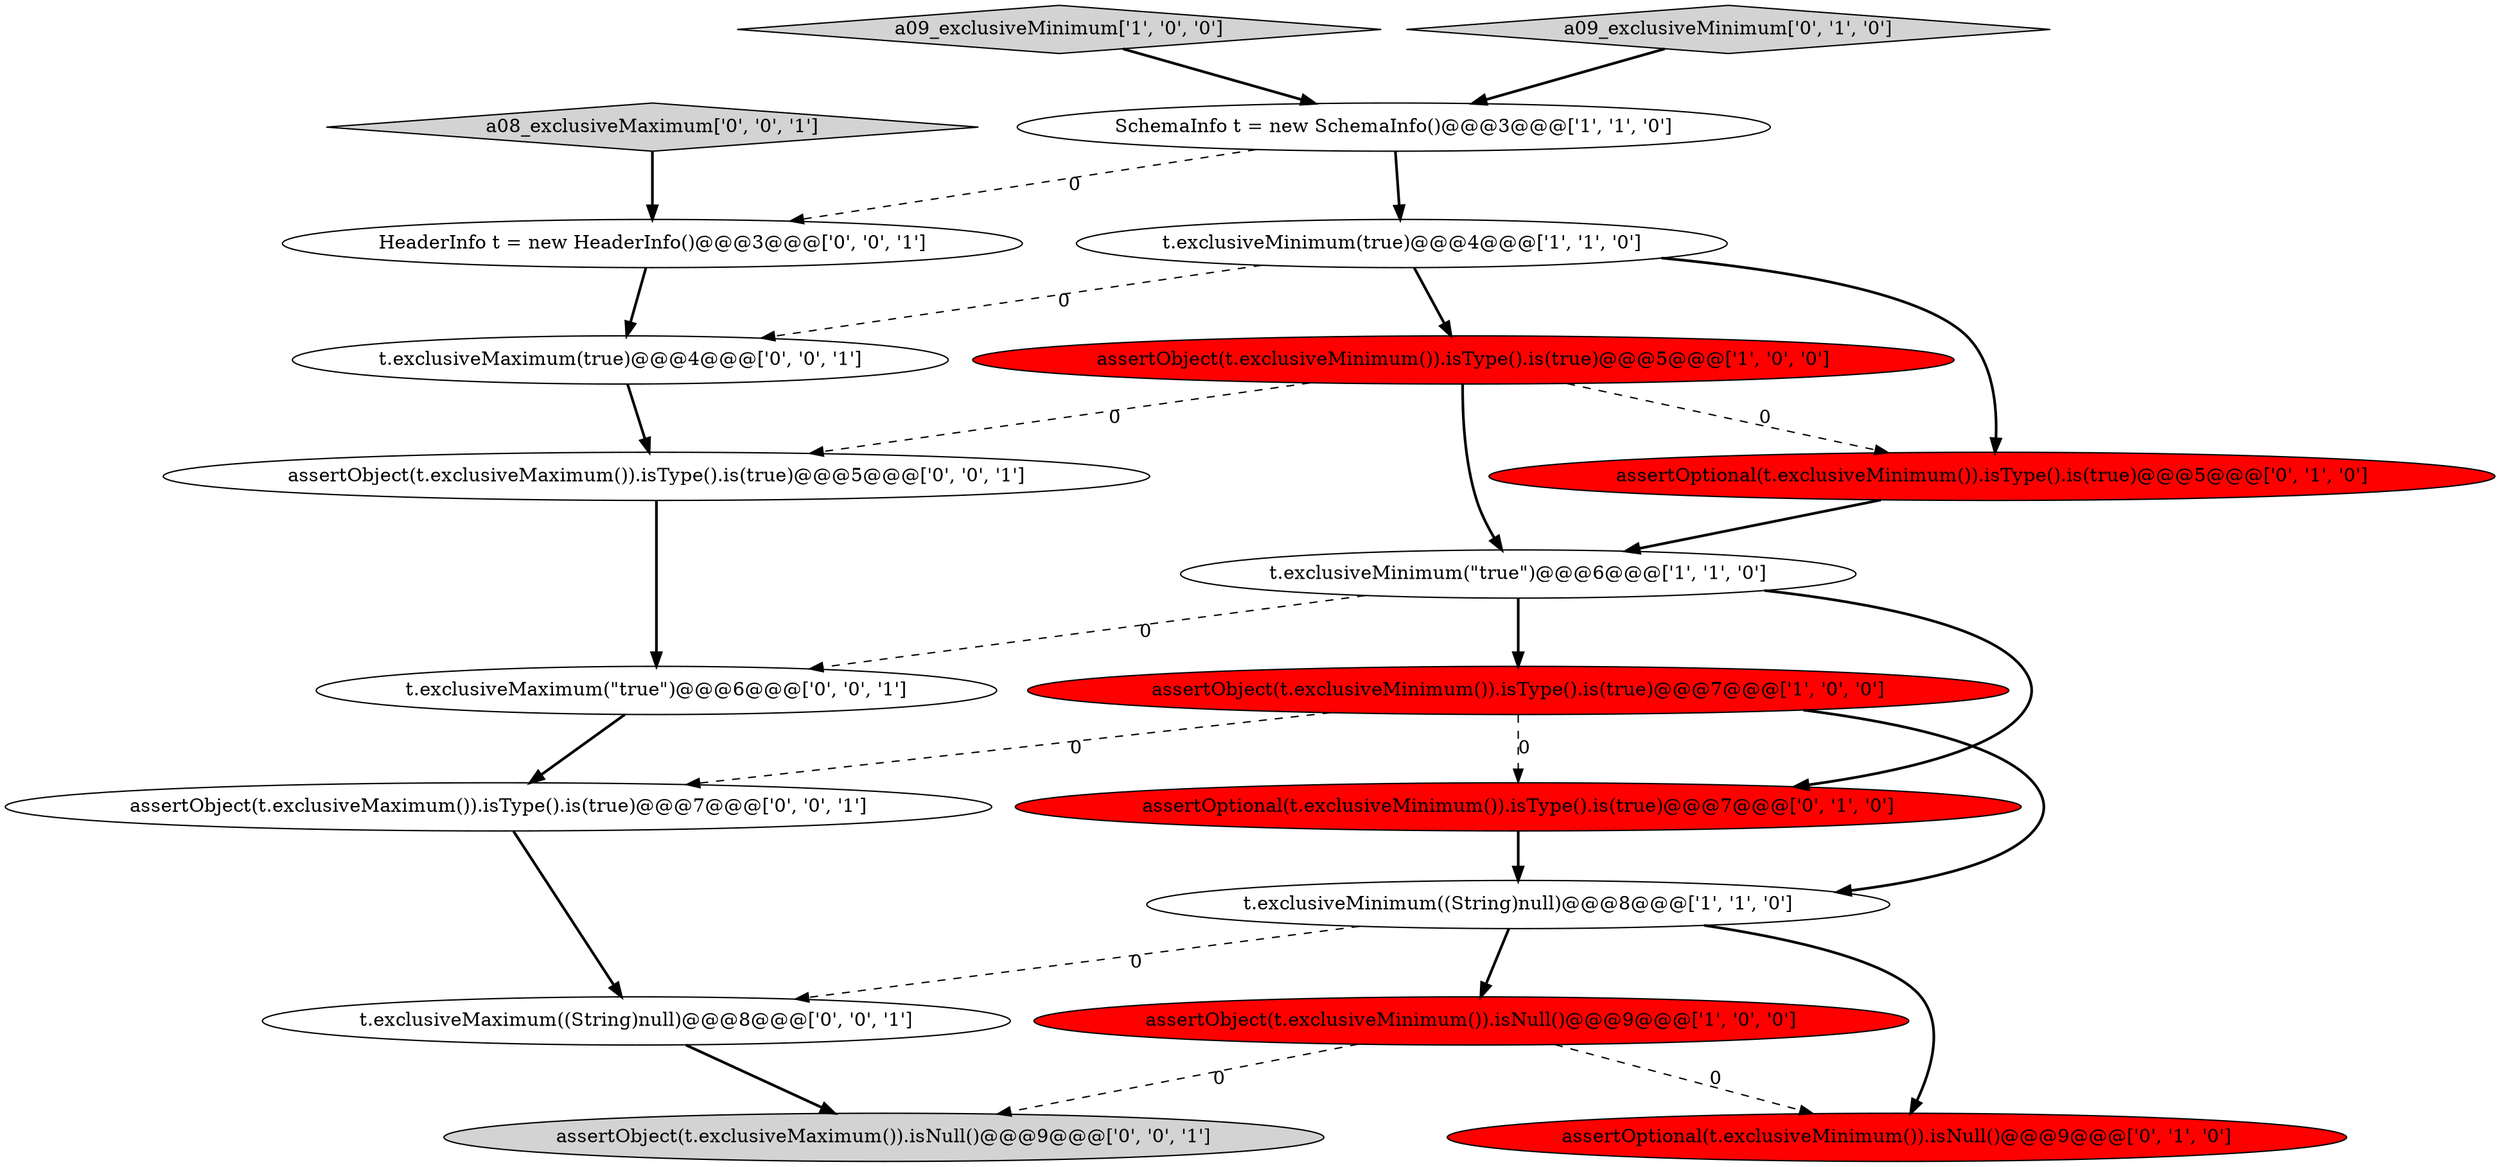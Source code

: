 digraph {
15 [style = filled, label = "assertObject(t.exclusiveMaximum()).isType().is(true)@@@5@@@['0', '0', '1']", fillcolor = white, shape = ellipse image = "AAA0AAABBB3BBB"];
5 [style = filled, label = "a09_exclusiveMinimum['1', '0', '0']", fillcolor = lightgray, shape = diamond image = "AAA0AAABBB1BBB"];
19 [style = filled, label = "assertObject(t.exclusiveMaximum()).isType().is(true)@@@7@@@['0', '0', '1']", fillcolor = white, shape = ellipse image = "AAA0AAABBB3BBB"];
18 [style = filled, label = "assertObject(t.exclusiveMaximum()).isNull()@@@9@@@['0', '0', '1']", fillcolor = lightgray, shape = ellipse image = "AAA0AAABBB3BBB"];
1 [style = filled, label = "t.exclusiveMinimum(true)@@@4@@@['1', '1', '0']", fillcolor = white, shape = ellipse image = "AAA0AAABBB1BBB"];
13 [style = filled, label = "a08_exclusiveMaximum['0', '0', '1']", fillcolor = lightgray, shape = diamond image = "AAA0AAABBB3BBB"];
12 [style = filled, label = "HeaderInfo t = new HeaderInfo()@@@3@@@['0', '0', '1']", fillcolor = white, shape = ellipse image = "AAA0AAABBB3BBB"];
17 [style = filled, label = "t.exclusiveMaximum((String)null)@@@8@@@['0', '0', '1']", fillcolor = white, shape = ellipse image = "AAA0AAABBB3BBB"];
7 [style = filled, label = "assertObject(t.exclusiveMinimum()).isType().is(true)@@@7@@@['1', '0', '0']", fillcolor = red, shape = ellipse image = "AAA1AAABBB1BBB"];
14 [style = filled, label = "t.exclusiveMaximum(\"true\")@@@6@@@['0', '0', '1']", fillcolor = white, shape = ellipse image = "AAA0AAABBB3BBB"];
16 [style = filled, label = "t.exclusiveMaximum(true)@@@4@@@['0', '0', '1']", fillcolor = white, shape = ellipse image = "AAA0AAABBB3BBB"];
0 [style = filled, label = "assertObject(t.exclusiveMinimum()).isNull()@@@9@@@['1', '0', '0']", fillcolor = red, shape = ellipse image = "AAA1AAABBB1BBB"];
6 [style = filled, label = "t.exclusiveMinimum((String)null)@@@8@@@['1', '1', '0']", fillcolor = white, shape = ellipse image = "AAA0AAABBB1BBB"];
2 [style = filled, label = "t.exclusiveMinimum(\"true\")@@@6@@@['1', '1', '0']", fillcolor = white, shape = ellipse image = "AAA0AAABBB1BBB"];
10 [style = filled, label = "a09_exclusiveMinimum['0', '1', '0']", fillcolor = lightgray, shape = diamond image = "AAA0AAABBB2BBB"];
8 [style = filled, label = "assertOptional(t.exclusiveMinimum()).isType().is(true)@@@7@@@['0', '1', '0']", fillcolor = red, shape = ellipse image = "AAA1AAABBB2BBB"];
11 [style = filled, label = "assertOptional(t.exclusiveMinimum()).isType().is(true)@@@5@@@['0', '1', '0']", fillcolor = red, shape = ellipse image = "AAA1AAABBB2BBB"];
4 [style = filled, label = "SchemaInfo t = new SchemaInfo()@@@3@@@['1', '1', '0']", fillcolor = white, shape = ellipse image = "AAA0AAABBB1BBB"];
9 [style = filled, label = "assertOptional(t.exclusiveMinimum()).isNull()@@@9@@@['0', '1', '0']", fillcolor = red, shape = ellipse image = "AAA1AAABBB2BBB"];
3 [style = filled, label = "assertObject(t.exclusiveMinimum()).isType().is(true)@@@5@@@['1', '0', '0']", fillcolor = red, shape = ellipse image = "AAA1AAABBB1BBB"];
16->15 [style = bold, label=""];
15->14 [style = bold, label=""];
7->8 [style = dashed, label="0"];
1->3 [style = bold, label=""];
14->19 [style = bold, label=""];
8->6 [style = bold, label=""];
6->0 [style = bold, label=""];
12->16 [style = bold, label=""];
19->17 [style = bold, label=""];
6->17 [style = dashed, label="0"];
11->2 [style = bold, label=""];
1->11 [style = bold, label=""];
4->12 [style = dashed, label="0"];
13->12 [style = bold, label=""];
2->14 [style = dashed, label="0"];
3->2 [style = bold, label=""];
7->19 [style = dashed, label="0"];
1->16 [style = dashed, label="0"];
5->4 [style = bold, label=""];
7->6 [style = bold, label=""];
10->4 [style = bold, label=""];
3->15 [style = dashed, label="0"];
0->18 [style = dashed, label="0"];
4->1 [style = bold, label=""];
2->7 [style = bold, label=""];
0->9 [style = dashed, label="0"];
6->9 [style = bold, label=""];
17->18 [style = bold, label=""];
3->11 [style = dashed, label="0"];
2->8 [style = bold, label=""];
}
